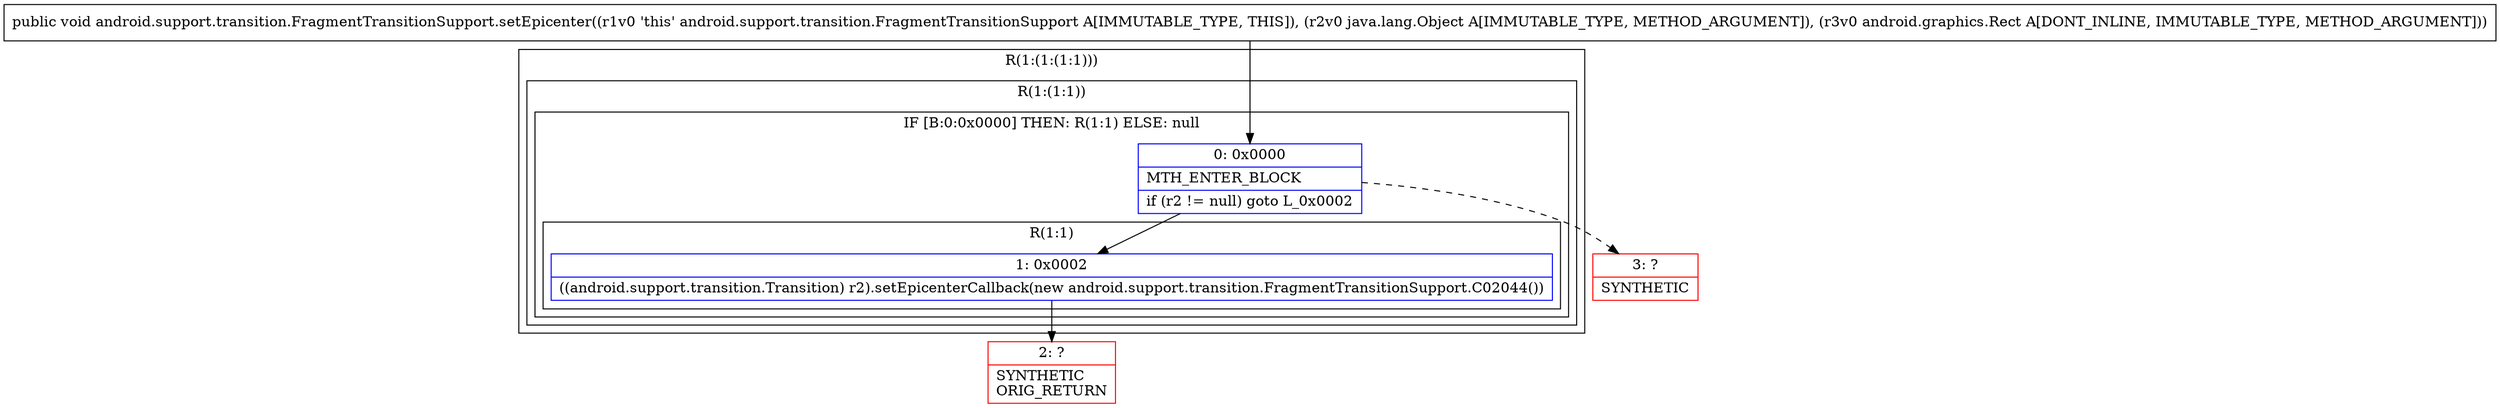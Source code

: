 digraph "CFG forandroid.support.transition.FragmentTransitionSupport.setEpicenter(Ljava\/lang\/Object;Landroid\/graphics\/Rect;)V" {
subgraph cluster_Region_231716897 {
label = "R(1:(1:(1:1)))";
node [shape=record,color=blue];
subgraph cluster_Region_1163830087 {
label = "R(1:(1:1))";
node [shape=record,color=blue];
subgraph cluster_IfRegion_1377312437 {
label = "IF [B:0:0x0000] THEN: R(1:1) ELSE: null";
node [shape=record,color=blue];
Node_0 [shape=record,label="{0\:\ 0x0000|MTH_ENTER_BLOCK\l|if (r2 != null) goto L_0x0002\l}"];
subgraph cluster_Region_1254228278 {
label = "R(1:1)";
node [shape=record,color=blue];
Node_1 [shape=record,label="{1\:\ 0x0002|((android.support.transition.Transition) r2).setEpicenterCallback(new android.support.transition.FragmentTransitionSupport.C02044())\l}"];
}
}
}
}
Node_2 [shape=record,color=red,label="{2\:\ ?|SYNTHETIC\lORIG_RETURN\l}"];
Node_3 [shape=record,color=red,label="{3\:\ ?|SYNTHETIC\l}"];
MethodNode[shape=record,label="{public void android.support.transition.FragmentTransitionSupport.setEpicenter((r1v0 'this' android.support.transition.FragmentTransitionSupport A[IMMUTABLE_TYPE, THIS]), (r2v0 java.lang.Object A[IMMUTABLE_TYPE, METHOD_ARGUMENT]), (r3v0 android.graphics.Rect A[DONT_INLINE, IMMUTABLE_TYPE, METHOD_ARGUMENT])) }"];
MethodNode -> Node_0;
Node_0 -> Node_1;
Node_0 -> Node_3[style=dashed];
Node_1 -> Node_2;
}

